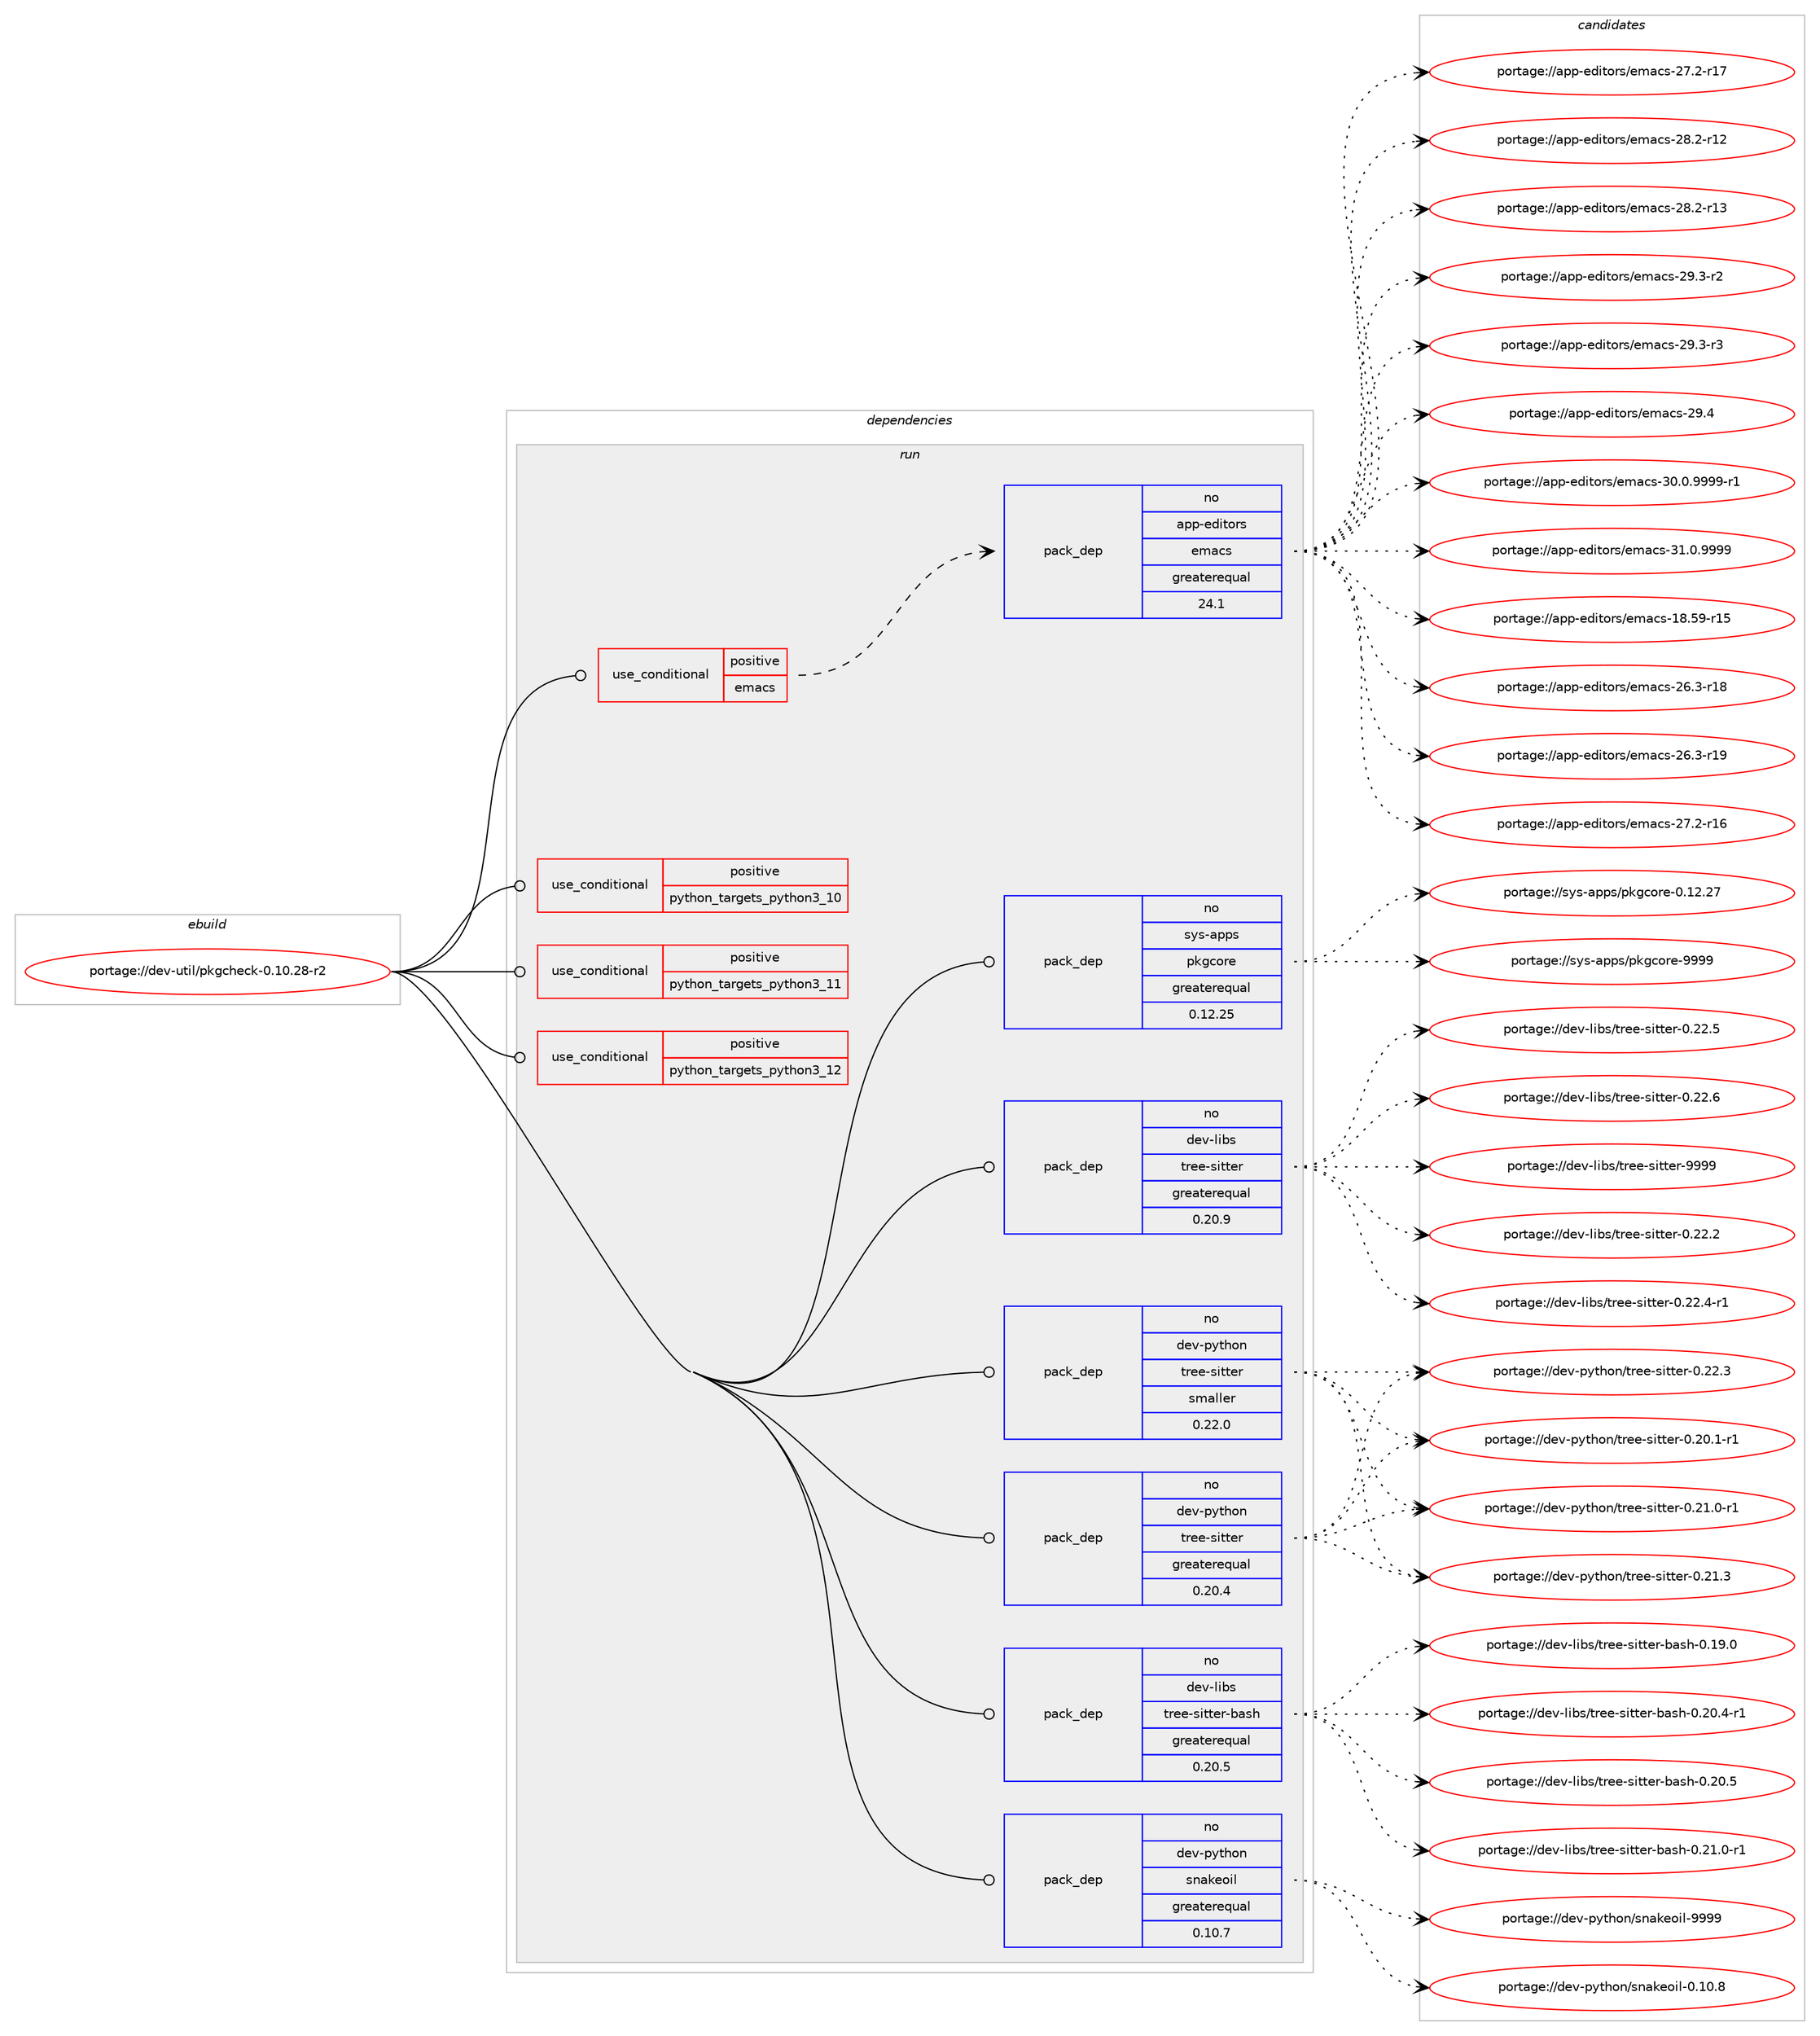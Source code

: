 digraph prolog {

# *************
# Graph options
# *************

newrank=true;
concentrate=true;
compound=true;
graph [rankdir=LR,fontname=Helvetica,fontsize=10,ranksep=1.5];#, ranksep=2.5, nodesep=0.2];
edge  [arrowhead=vee];
node  [fontname=Helvetica,fontsize=10];

# **********
# The ebuild
# **********

subgraph cluster_leftcol {
color=gray;
rank=same;
label=<<i>ebuild</i>>;
id [label="portage://dev-util/pkgcheck-0.10.28-r2", color=red, width=4, href="../dev-util/pkgcheck-0.10.28-r2.svg"];
}

# ****************
# The dependencies
# ****************

subgraph cluster_midcol {
color=gray;
label=<<i>dependencies</i>>;
subgraph cluster_compile {
fillcolor="#eeeeee";
style=filled;
label=<<i>compile</i>>;
}
subgraph cluster_compileandrun {
fillcolor="#eeeeee";
style=filled;
label=<<i>compile and run</i>>;
}
subgraph cluster_run {
fillcolor="#eeeeee";
style=filled;
label=<<i>run</i>>;
subgraph cond60048 {
dependency111589 [label=<<TABLE BORDER="0" CELLBORDER="1" CELLSPACING="0" CELLPADDING="4"><TR><TD ROWSPAN="3" CELLPADDING="10">use_conditional</TD></TR><TR><TD>positive</TD></TR><TR><TD>emacs</TD></TR></TABLE>>, shape=none, color=red];
subgraph pack50120 {
dependency111590 [label=<<TABLE BORDER="0" CELLBORDER="1" CELLSPACING="0" CELLPADDING="4" WIDTH="220"><TR><TD ROWSPAN="6" CELLPADDING="30">pack_dep</TD></TR><TR><TD WIDTH="110">no</TD></TR><TR><TD>app-editors</TD></TR><TR><TD>emacs</TD></TR><TR><TD>greaterequal</TD></TR><TR><TD>24.1</TD></TR></TABLE>>, shape=none, color=blue];
}
dependency111589:e -> dependency111590:w [weight=20,style="dashed",arrowhead="vee"];
# *** BEGIN UNKNOWN DEPENDENCY TYPE (TODO) ***
# dependency111589 -> package_dependency(portage://dev-util/pkgcheck-0.10.28-r2,run,no,app-emacs,ebuild-mode,none,[,,],[],[])
# *** END UNKNOWN DEPENDENCY TYPE (TODO) ***

# *** BEGIN UNKNOWN DEPENDENCY TYPE (TODO) ***
# dependency111589 -> package_dependency(portage://dev-util/pkgcheck-0.10.28-r2,run,no,app-emacs,flycheck,none,[,,],[],[])
# *** END UNKNOWN DEPENDENCY TYPE (TODO) ***

}
id:e -> dependency111589:w [weight=20,style="solid",arrowhead="odot"];
subgraph cond60049 {
dependency111591 [label=<<TABLE BORDER="0" CELLBORDER="1" CELLSPACING="0" CELLPADDING="4"><TR><TD ROWSPAN="3" CELLPADDING="10">use_conditional</TD></TR><TR><TD>positive</TD></TR><TR><TD>python_targets_python3_10</TD></TR></TABLE>>, shape=none, color=red];
# *** BEGIN UNKNOWN DEPENDENCY TYPE (TODO) ***
# dependency111591 -> package_dependency(portage://dev-util/pkgcheck-0.10.28-r2,run,no,dev-lang,python,none,[,,],[slot(3.10)],[])
# *** END UNKNOWN DEPENDENCY TYPE (TODO) ***

}
id:e -> dependency111591:w [weight=20,style="solid",arrowhead="odot"];
subgraph cond60050 {
dependency111592 [label=<<TABLE BORDER="0" CELLBORDER="1" CELLSPACING="0" CELLPADDING="4"><TR><TD ROWSPAN="3" CELLPADDING="10">use_conditional</TD></TR><TR><TD>positive</TD></TR><TR><TD>python_targets_python3_11</TD></TR></TABLE>>, shape=none, color=red];
# *** BEGIN UNKNOWN DEPENDENCY TYPE (TODO) ***
# dependency111592 -> package_dependency(portage://dev-util/pkgcheck-0.10.28-r2,run,no,dev-lang,python,none,[,,],[slot(3.11)],[])
# *** END UNKNOWN DEPENDENCY TYPE (TODO) ***

}
id:e -> dependency111592:w [weight=20,style="solid",arrowhead="odot"];
subgraph cond60051 {
dependency111593 [label=<<TABLE BORDER="0" CELLBORDER="1" CELLSPACING="0" CELLPADDING="4"><TR><TD ROWSPAN="3" CELLPADDING="10">use_conditional</TD></TR><TR><TD>positive</TD></TR><TR><TD>python_targets_python3_12</TD></TR></TABLE>>, shape=none, color=red];
# *** BEGIN UNKNOWN DEPENDENCY TYPE (TODO) ***
# dependency111593 -> package_dependency(portage://dev-util/pkgcheck-0.10.28-r2,run,no,dev-lang,python,none,[,,],[slot(3.12)],[])
# *** END UNKNOWN DEPENDENCY TYPE (TODO) ***

}
id:e -> dependency111593:w [weight=20,style="solid",arrowhead="odot"];
subgraph pack50121 {
dependency111594 [label=<<TABLE BORDER="0" CELLBORDER="1" CELLSPACING="0" CELLPADDING="4" WIDTH="220"><TR><TD ROWSPAN="6" CELLPADDING="30">pack_dep</TD></TR><TR><TD WIDTH="110">no</TD></TR><TR><TD>dev-libs</TD></TR><TR><TD>tree-sitter</TD></TR><TR><TD>greaterequal</TD></TR><TR><TD>0.20.9</TD></TR></TABLE>>, shape=none, color=blue];
}
id:e -> dependency111594:w [weight=20,style="solid",arrowhead="odot"];
subgraph pack50122 {
dependency111595 [label=<<TABLE BORDER="0" CELLBORDER="1" CELLSPACING="0" CELLPADDING="4" WIDTH="220"><TR><TD ROWSPAN="6" CELLPADDING="30">pack_dep</TD></TR><TR><TD WIDTH="110">no</TD></TR><TR><TD>dev-libs</TD></TR><TR><TD>tree-sitter-bash</TD></TR><TR><TD>greaterequal</TD></TR><TR><TD>0.20.5</TD></TR></TABLE>>, shape=none, color=blue];
}
id:e -> dependency111595:w [weight=20,style="solid",arrowhead="odot"];
# *** BEGIN UNKNOWN DEPENDENCY TYPE (TODO) ***
# id -> package_dependency(portage://dev-util/pkgcheck-0.10.28-r2,run,no,dev-python,chardet,none,[,,],[],[use(optenable(python_targets_python3_10),negative),use(optenable(python_targets_python3_11),negative),use(optenable(python_targets_python3_12),negative)])
# *** END UNKNOWN DEPENDENCY TYPE (TODO) ***

# *** BEGIN UNKNOWN DEPENDENCY TYPE (TODO) ***
# id -> package_dependency(portage://dev-util/pkgcheck-0.10.28-r2,run,no,dev-python,lazy-object-proxy,none,[,,],[],[use(optenable(python_targets_python3_10),negative),use(optenable(python_targets_python3_11),negative),use(optenable(python_targets_python3_12),negative)])
# *** END UNKNOWN DEPENDENCY TYPE (TODO) ***

# *** BEGIN UNKNOWN DEPENDENCY TYPE (TODO) ***
# id -> package_dependency(portage://dev-util/pkgcheck-0.10.28-r2,run,no,dev-python,lxml,none,[,,],[],[use(optenable(python_targets_python3_10),negative),use(optenable(python_targets_python3_11),negative),use(optenable(python_targets_python3_12),negative)])
# *** END UNKNOWN DEPENDENCY TYPE (TODO) ***

# *** BEGIN UNKNOWN DEPENDENCY TYPE (TODO) ***
# id -> package_dependency(portage://dev-util/pkgcheck-0.10.28-r2,run,no,dev-python,pathspec,none,[,,],[],[use(optenable(python_targets_python3_10),negative),use(optenable(python_targets_python3_11),negative),use(optenable(python_targets_python3_12),negative)])
# *** END UNKNOWN DEPENDENCY TYPE (TODO) ***

subgraph pack50123 {
dependency111596 [label=<<TABLE BORDER="0" CELLBORDER="1" CELLSPACING="0" CELLPADDING="4" WIDTH="220"><TR><TD ROWSPAN="6" CELLPADDING="30">pack_dep</TD></TR><TR><TD WIDTH="110">no</TD></TR><TR><TD>dev-python</TD></TR><TR><TD>snakeoil</TD></TR><TR><TD>greaterequal</TD></TR><TR><TD>0.10.7</TD></TR></TABLE>>, shape=none, color=blue];
}
id:e -> dependency111596:w [weight=20,style="solid",arrowhead="odot"];
subgraph pack50124 {
dependency111597 [label=<<TABLE BORDER="0" CELLBORDER="1" CELLSPACING="0" CELLPADDING="4" WIDTH="220"><TR><TD ROWSPAN="6" CELLPADDING="30">pack_dep</TD></TR><TR><TD WIDTH="110">no</TD></TR><TR><TD>dev-python</TD></TR><TR><TD>tree-sitter</TD></TR><TR><TD>greaterequal</TD></TR><TR><TD>0.20.4</TD></TR></TABLE>>, shape=none, color=blue];
}
id:e -> dependency111597:w [weight=20,style="solid",arrowhead="odot"];
subgraph pack50125 {
dependency111598 [label=<<TABLE BORDER="0" CELLBORDER="1" CELLSPACING="0" CELLPADDING="4" WIDTH="220"><TR><TD ROWSPAN="6" CELLPADDING="30">pack_dep</TD></TR><TR><TD WIDTH="110">no</TD></TR><TR><TD>dev-python</TD></TR><TR><TD>tree-sitter</TD></TR><TR><TD>smaller</TD></TR><TR><TD>0.22.0</TD></TR></TABLE>>, shape=none, color=blue];
}
id:e -> dependency111598:w [weight=20,style="solid",arrowhead="odot"];
subgraph pack50126 {
dependency111599 [label=<<TABLE BORDER="0" CELLBORDER="1" CELLSPACING="0" CELLPADDING="4" WIDTH="220"><TR><TD ROWSPAN="6" CELLPADDING="30">pack_dep</TD></TR><TR><TD WIDTH="110">no</TD></TR><TR><TD>sys-apps</TD></TR><TR><TD>pkgcore</TD></TR><TR><TD>greaterequal</TD></TR><TR><TD>0.12.25</TD></TR></TABLE>>, shape=none, color=blue];
}
id:e -> dependency111599:w [weight=20,style="solid",arrowhead="odot"];
}
}

# **************
# The candidates
# **************

subgraph cluster_choices {
rank=same;
color=gray;
label=<<i>candidates</i>>;

subgraph choice50120 {
color=black;
nodesep=1;
choice9711211245101100105116111114115471011099799115454956465357451144953 [label="portage://app-editors/emacs-18.59-r15", color=red, width=4,href="../app-editors/emacs-18.59-r15.svg"];
choice97112112451011001051161111141154710110997991154550544651451144956 [label="portage://app-editors/emacs-26.3-r18", color=red, width=4,href="../app-editors/emacs-26.3-r18.svg"];
choice97112112451011001051161111141154710110997991154550544651451144957 [label="portage://app-editors/emacs-26.3-r19", color=red, width=4,href="../app-editors/emacs-26.3-r19.svg"];
choice97112112451011001051161111141154710110997991154550554650451144954 [label="portage://app-editors/emacs-27.2-r16", color=red, width=4,href="../app-editors/emacs-27.2-r16.svg"];
choice97112112451011001051161111141154710110997991154550554650451144955 [label="portage://app-editors/emacs-27.2-r17", color=red, width=4,href="../app-editors/emacs-27.2-r17.svg"];
choice97112112451011001051161111141154710110997991154550564650451144950 [label="portage://app-editors/emacs-28.2-r12", color=red, width=4,href="../app-editors/emacs-28.2-r12.svg"];
choice97112112451011001051161111141154710110997991154550564650451144951 [label="portage://app-editors/emacs-28.2-r13", color=red, width=4,href="../app-editors/emacs-28.2-r13.svg"];
choice971121124510110010511611111411547101109979911545505746514511450 [label="portage://app-editors/emacs-29.3-r2", color=red, width=4,href="../app-editors/emacs-29.3-r2.svg"];
choice971121124510110010511611111411547101109979911545505746514511451 [label="portage://app-editors/emacs-29.3-r3", color=red, width=4,href="../app-editors/emacs-29.3-r3.svg"];
choice97112112451011001051161111141154710110997991154550574652 [label="portage://app-editors/emacs-29.4", color=red, width=4,href="../app-editors/emacs-29.4.svg"];
choice9711211245101100105116111114115471011099799115455148464846575757574511449 [label="portage://app-editors/emacs-30.0.9999-r1", color=red, width=4,href="../app-editors/emacs-30.0.9999-r1.svg"];
choice971121124510110010511611111411547101109979911545514946484657575757 [label="portage://app-editors/emacs-31.0.9999", color=red, width=4,href="../app-editors/emacs-31.0.9999.svg"];
dependency111590:e -> choice9711211245101100105116111114115471011099799115454956465357451144953:w [style=dotted,weight="100"];
dependency111590:e -> choice97112112451011001051161111141154710110997991154550544651451144956:w [style=dotted,weight="100"];
dependency111590:e -> choice97112112451011001051161111141154710110997991154550544651451144957:w [style=dotted,weight="100"];
dependency111590:e -> choice97112112451011001051161111141154710110997991154550554650451144954:w [style=dotted,weight="100"];
dependency111590:e -> choice97112112451011001051161111141154710110997991154550554650451144955:w [style=dotted,weight="100"];
dependency111590:e -> choice97112112451011001051161111141154710110997991154550564650451144950:w [style=dotted,weight="100"];
dependency111590:e -> choice97112112451011001051161111141154710110997991154550564650451144951:w [style=dotted,weight="100"];
dependency111590:e -> choice971121124510110010511611111411547101109979911545505746514511450:w [style=dotted,weight="100"];
dependency111590:e -> choice971121124510110010511611111411547101109979911545505746514511451:w [style=dotted,weight="100"];
dependency111590:e -> choice97112112451011001051161111141154710110997991154550574652:w [style=dotted,weight="100"];
dependency111590:e -> choice9711211245101100105116111114115471011099799115455148464846575757574511449:w [style=dotted,weight="100"];
dependency111590:e -> choice971121124510110010511611111411547101109979911545514946484657575757:w [style=dotted,weight="100"];
}
subgraph choice50121 {
color=black;
nodesep=1;
choice1001011184510810598115471161141011014511510511611610111445484650504650 [label="portage://dev-libs/tree-sitter-0.22.2", color=red, width=4,href="../dev-libs/tree-sitter-0.22.2.svg"];
choice10010111845108105981154711611410110145115105116116101114454846505046524511449 [label="portage://dev-libs/tree-sitter-0.22.4-r1", color=red, width=4,href="../dev-libs/tree-sitter-0.22.4-r1.svg"];
choice1001011184510810598115471161141011014511510511611610111445484650504653 [label="portage://dev-libs/tree-sitter-0.22.5", color=red, width=4,href="../dev-libs/tree-sitter-0.22.5.svg"];
choice1001011184510810598115471161141011014511510511611610111445484650504654 [label="portage://dev-libs/tree-sitter-0.22.6", color=red, width=4,href="../dev-libs/tree-sitter-0.22.6.svg"];
choice100101118451081059811547116114101101451151051161161011144557575757 [label="portage://dev-libs/tree-sitter-9999", color=red, width=4,href="../dev-libs/tree-sitter-9999.svg"];
dependency111594:e -> choice1001011184510810598115471161141011014511510511611610111445484650504650:w [style=dotted,weight="100"];
dependency111594:e -> choice10010111845108105981154711611410110145115105116116101114454846505046524511449:w [style=dotted,weight="100"];
dependency111594:e -> choice1001011184510810598115471161141011014511510511611610111445484650504653:w [style=dotted,weight="100"];
dependency111594:e -> choice1001011184510810598115471161141011014511510511611610111445484650504654:w [style=dotted,weight="100"];
dependency111594:e -> choice100101118451081059811547116114101101451151051161161011144557575757:w [style=dotted,weight="100"];
}
subgraph choice50122 {
color=black;
nodesep=1;
choice1001011184510810598115471161141011014511510511611610111445989711510445484649574648 [label="portage://dev-libs/tree-sitter-bash-0.19.0", color=red, width=4,href="../dev-libs/tree-sitter-bash-0.19.0.svg"];
choice10010111845108105981154711611410110145115105116116101114459897115104454846504846524511449 [label="portage://dev-libs/tree-sitter-bash-0.20.4-r1", color=red, width=4,href="../dev-libs/tree-sitter-bash-0.20.4-r1.svg"];
choice1001011184510810598115471161141011014511510511611610111445989711510445484650484653 [label="portage://dev-libs/tree-sitter-bash-0.20.5", color=red, width=4,href="../dev-libs/tree-sitter-bash-0.20.5.svg"];
choice10010111845108105981154711611410110145115105116116101114459897115104454846504946484511449 [label="portage://dev-libs/tree-sitter-bash-0.21.0-r1", color=red, width=4,href="../dev-libs/tree-sitter-bash-0.21.0-r1.svg"];
dependency111595:e -> choice1001011184510810598115471161141011014511510511611610111445989711510445484649574648:w [style=dotted,weight="100"];
dependency111595:e -> choice10010111845108105981154711611410110145115105116116101114459897115104454846504846524511449:w [style=dotted,weight="100"];
dependency111595:e -> choice1001011184510810598115471161141011014511510511611610111445989711510445484650484653:w [style=dotted,weight="100"];
dependency111595:e -> choice10010111845108105981154711611410110145115105116116101114459897115104454846504946484511449:w [style=dotted,weight="100"];
}
subgraph choice50123 {
color=black;
nodesep=1;
choice10010111845112121116104111110471151109710710111110510845484649484656 [label="portage://dev-python/snakeoil-0.10.8", color=red, width=4,href="../dev-python/snakeoil-0.10.8.svg"];
choice1001011184511212111610411111047115110971071011111051084557575757 [label="portage://dev-python/snakeoil-9999", color=red, width=4,href="../dev-python/snakeoil-9999.svg"];
dependency111596:e -> choice10010111845112121116104111110471151109710710111110510845484649484656:w [style=dotted,weight="100"];
dependency111596:e -> choice1001011184511212111610411111047115110971071011111051084557575757:w [style=dotted,weight="100"];
}
subgraph choice50124 {
color=black;
nodesep=1;
choice100101118451121211161041111104711611410110145115105116116101114454846504846494511449 [label="portage://dev-python/tree-sitter-0.20.1-r1", color=red, width=4,href="../dev-python/tree-sitter-0.20.1-r1.svg"];
choice100101118451121211161041111104711611410110145115105116116101114454846504946484511449 [label="portage://dev-python/tree-sitter-0.21.0-r1", color=red, width=4,href="../dev-python/tree-sitter-0.21.0-r1.svg"];
choice10010111845112121116104111110471161141011014511510511611610111445484650494651 [label="portage://dev-python/tree-sitter-0.21.3", color=red, width=4,href="../dev-python/tree-sitter-0.21.3.svg"];
choice10010111845112121116104111110471161141011014511510511611610111445484650504651 [label="portage://dev-python/tree-sitter-0.22.3", color=red, width=4,href="../dev-python/tree-sitter-0.22.3.svg"];
dependency111597:e -> choice100101118451121211161041111104711611410110145115105116116101114454846504846494511449:w [style=dotted,weight="100"];
dependency111597:e -> choice100101118451121211161041111104711611410110145115105116116101114454846504946484511449:w [style=dotted,weight="100"];
dependency111597:e -> choice10010111845112121116104111110471161141011014511510511611610111445484650494651:w [style=dotted,weight="100"];
dependency111597:e -> choice10010111845112121116104111110471161141011014511510511611610111445484650504651:w [style=dotted,weight="100"];
}
subgraph choice50125 {
color=black;
nodesep=1;
choice100101118451121211161041111104711611410110145115105116116101114454846504846494511449 [label="portage://dev-python/tree-sitter-0.20.1-r1", color=red, width=4,href="../dev-python/tree-sitter-0.20.1-r1.svg"];
choice100101118451121211161041111104711611410110145115105116116101114454846504946484511449 [label="portage://dev-python/tree-sitter-0.21.0-r1", color=red, width=4,href="../dev-python/tree-sitter-0.21.0-r1.svg"];
choice10010111845112121116104111110471161141011014511510511611610111445484650494651 [label="portage://dev-python/tree-sitter-0.21.3", color=red, width=4,href="../dev-python/tree-sitter-0.21.3.svg"];
choice10010111845112121116104111110471161141011014511510511611610111445484650504651 [label="portage://dev-python/tree-sitter-0.22.3", color=red, width=4,href="../dev-python/tree-sitter-0.22.3.svg"];
dependency111598:e -> choice100101118451121211161041111104711611410110145115105116116101114454846504846494511449:w [style=dotted,weight="100"];
dependency111598:e -> choice100101118451121211161041111104711611410110145115105116116101114454846504946484511449:w [style=dotted,weight="100"];
dependency111598:e -> choice10010111845112121116104111110471161141011014511510511611610111445484650494651:w [style=dotted,weight="100"];
dependency111598:e -> choice10010111845112121116104111110471161141011014511510511611610111445484650504651:w [style=dotted,weight="100"];
}
subgraph choice50126 {
color=black;
nodesep=1;
choice115121115459711211211547112107103991111141014548464950465055 [label="portage://sys-apps/pkgcore-0.12.27", color=red, width=4,href="../sys-apps/pkgcore-0.12.27.svg"];
choice115121115459711211211547112107103991111141014557575757 [label="portage://sys-apps/pkgcore-9999", color=red, width=4,href="../sys-apps/pkgcore-9999.svg"];
dependency111599:e -> choice115121115459711211211547112107103991111141014548464950465055:w [style=dotted,weight="100"];
dependency111599:e -> choice115121115459711211211547112107103991111141014557575757:w [style=dotted,weight="100"];
}
}

}
